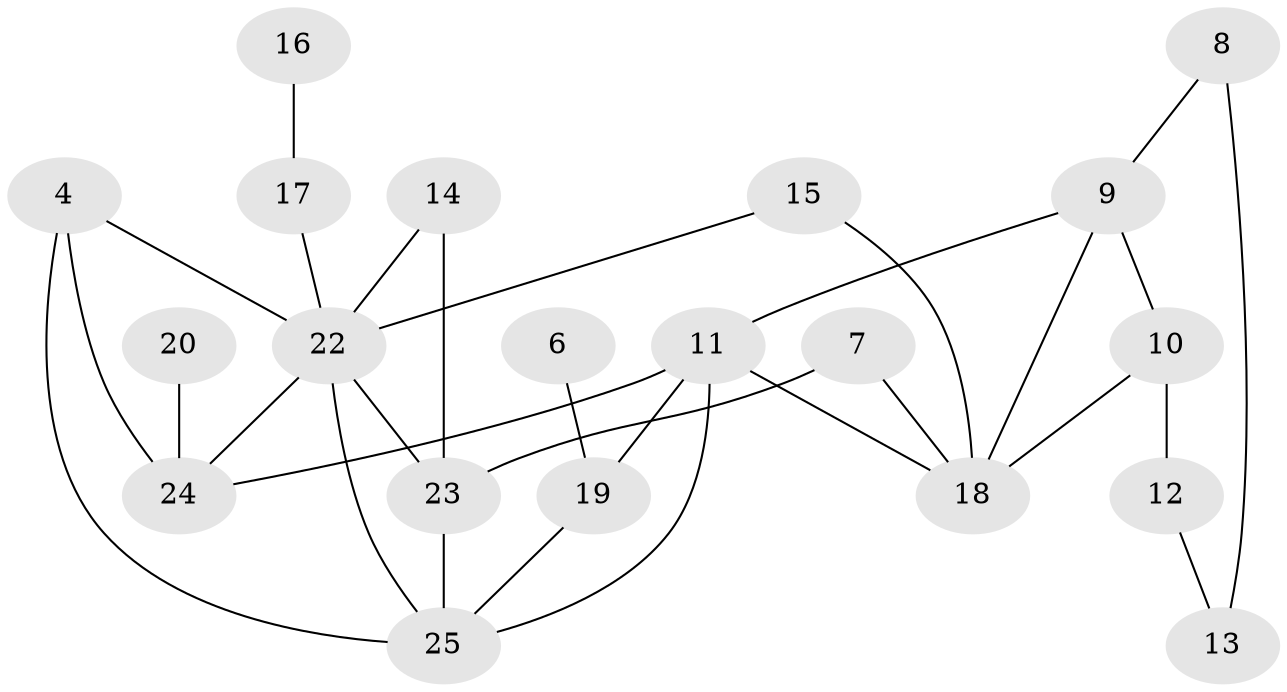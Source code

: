 // original degree distribution, {1: 0.18, 3: 0.18, 0: 0.1, 4: 0.1, 5: 0.06, 2: 0.36, 7: 0.02}
// Generated by graph-tools (version 1.1) at 2025/35/03/04/25 23:35:43]
// undirected, 20 vertices, 30 edges
graph export_dot {
  node [color=gray90,style=filled];
  4;
  6;
  7;
  8;
  9;
  10;
  11;
  12;
  13;
  14;
  15;
  16;
  17;
  18;
  19;
  20;
  22;
  23;
  24;
  25;
  4 -- 22 [weight=1.0];
  4 -- 24 [weight=2.0];
  4 -- 25 [weight=1.0];
  6 -- 19 [weight=1.0];
  7 -- 18 [weight=1.0];
  7 -- 23 [weight=1.0];
  8 -- 9 [weight=1.0];
  8 -- 13 [weight=1.0];
  9 -- 10 [weight=1.0];
  9 -- 11 [weight=1.0];
  9 -- 18 [weight=1.0];
  10 -- 12 [weight=1.0];
  10 -- 18 [weight=1.0];
  11 -- 18 [weight=1.0];
  11 -- 19 [weight=1.0];
  11 -- 24 [weight=1.0];
  11 -- 25 [weight=1.0];
  12 -- 13 [weight=1.0];
  14 -- 22 [weight=1.0];
  14 -- 23 [weight=1.0];
  15 -- 18 [weight=1.0];
  15 -- 22 [weight=1.0];
  16 -- 17 [weight=1.0];
  17 -- 22 [weight=1.0];
  19 -- 25 [weight=1.0];
  20 -- 24 [weight=1.0];
  22 -- 23 [weight=1.0];
  22 -- 24 [weight=1.0];
  22 -- 25 [weight=1.0];
  23 -- 25 [weight=2.0];
}
